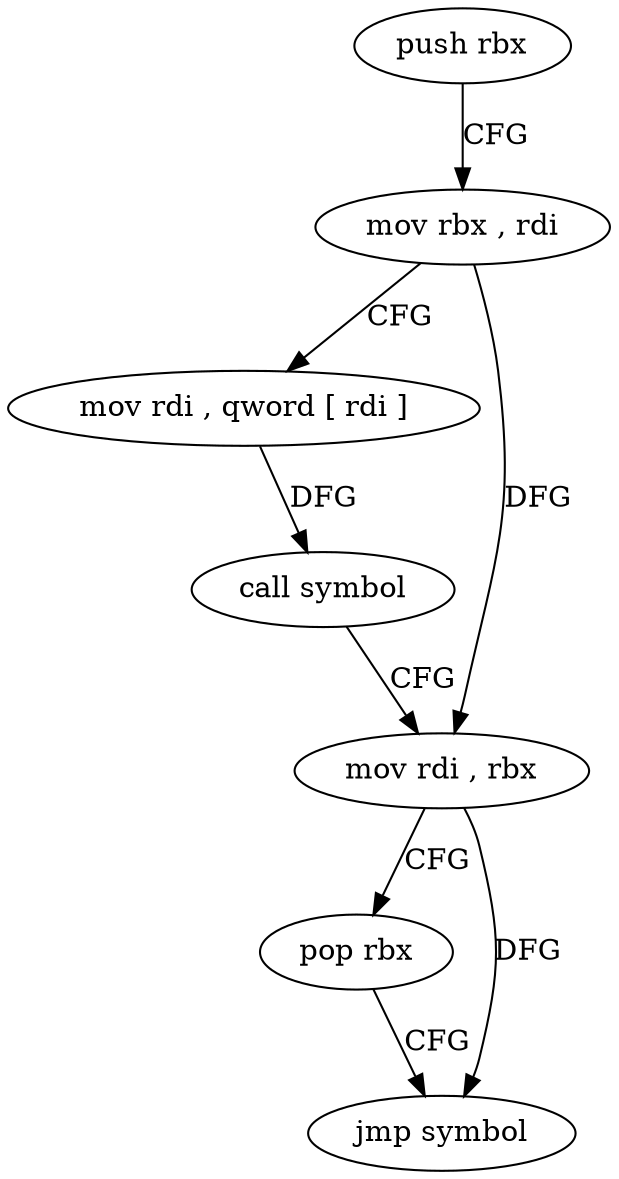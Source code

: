 digraph "func" {
"4244816" [label = "push rbx" ]
"4244817" [label = "mov rbx , rdi" ]
"4244820" [label = "mov rdi , qword [ rdi ]" ]
"4244823" [label = "call symbol" ]
"4244828" [label = "mov rdi , rbx" ]
"4244831" [label = "pop rbx" ]
"4244832" [label = "jmp symbol" ]
"4244816" -> "4244817" [ label = "CFG" ]
"4244817" -> "4244820" [ label = "CFG" ]
"4244817" -> "4244828" [ label = "DFG" ]
"4244820" -> "4244823" [ label = "DFG" ]
"4244823" -> "4244828" [ label = "CFG" ]
"4244828" -> "4244831" [ label = "CFG" ]
"4244828" -> "4244832" [ label = "DFG" ]
"4244831" -> "4244832" [ label = "CFG" ]
}
